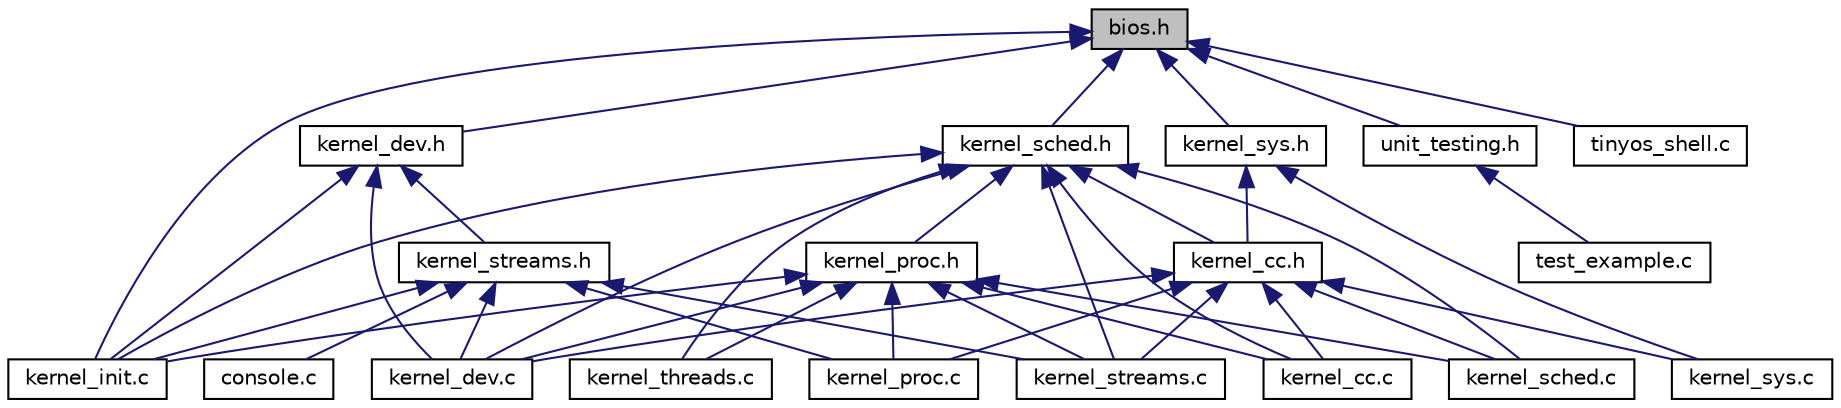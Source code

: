 digraph "bios.h"
{
  edge [fontname="Helvetica",fontsize="10",labelfontname="Helvetica",labelfontsize="10"];
  node [fontname="Helvetica",fontsize="10",shape=record];
  Node1 [label="bios.h",height=0.2,width=0.4,color="black", fillcolor="grey75", style="filled", fontcolor="black"];
  Node1 -> Node2 [dir="back",color="midnightblue",fontsize="10",style="solid"];
  Node2 [label="kernel_dev.h",height=0.2,width=0.4,color="black", fillcolor="white", style="filled",URL="$kernel__dev_8h.html",tooltip="Device management. "];
  Node2 -> Node3 [dir="back",color="midnightblue",fontsize="10",style="solid"];
  Node3 [label="kernel_streams.h",height=0.2,width=0.4,color="black", fillcolor="white", style="filled",URL="$kernel__streams_8h.html",tooltip="Support for I/O streams. "];
  Node3 -> Node4 [dir="back",color="midnightblue",fontsize="10",style="solid"];
  Node4 [label="console.c",height=0.2,width=0.4,color="black", fillcolor="white", style="filled",URL="$console_8c_source.html"];
  Node3 -> Node5 [dir="back",color="midnightblue",fontsize="10",style="solid"];
  Node5 [label="kernel_dev.c",height=0.2,width=0.4,color="black", fillcolor="white", style="filled",URL="$kernel__dev_8c_source.html"];
  Node3 -> Node6 [dir="back",color="midnightblue",fontsize="10",style="solid"];
  Node6 [label="kernel_init.c",height=0.2,width=0.4,color="black", fillcolor="white", style="filled",URL="$kernel__init_8c_source.html"];
  Node3 -> Node7 [dir="back",color="midnightblue",fontsize="10",style="solid"];
  Node7 [label="kernel_proc.c",height=0.2,width=0.4,color="black", fillcolor="white", style="filled",URL="$kernel__proc_8c_source.html"];
  Node3 -> Node8 [dir="back",color="midnightblue",fontsize="10",style="solid"];
  Node8 [label="kernel_streams.c",height=0.2,width=0.4,color="black", fillcolor="white", style="filled",URL="$kernel__streams_8c_source.html"];
  Node2 -> Node5 [dir="back",color="midnightblue",fontsize="10",style="solid"];
  Node2 -> Node6 [dir="back",color="midnightblue",fontsize="10",style="solid"];
  Node1 -> Node9 [dir="back",color="midnightblue",fontsize="10",style="solid"];
  Node9 [label="kernel_sched.h",height=0.2,width=0.4,color="black", fillcolor="white", style="filled",URL="$kernel__sched_8h.html",tooltip="TinyOS kernel: The Scheduler API. "];
  Node9 -> Node10 [dir="back",color="midnightblue",fontsize="10",style="solid"];
  Node10 [label="kernel_cc.c",height=0.2,width=0.4,color="black", fillcolor="white", style="filled",URL="$kernel__cc_8c.html",tooltip="The implementation for concurrency control . "];
  Node9 -> Node11 [dir="back",color="midnightblue",fontsize="10",style="solid"];
  Node11 [label="kernel_proc.h",height=0.2,width=0.4,color="black", fillcolor="white", style="filled",URL="$kernel__proc_8h.html",tooltip="The process table and process management. "];
  Node11 -> Node10 [dir="back",color="midnightblue",fontsize="10",style="solid"];
  Node11 -> Node5 [dir="back",color="midnightblue",fontsize="10",style="solid"];
  Node11 -> Node6 [dir="back",color="midnightblue",fontsize="10",style="solid"];
  Node11 -> Node7 [dir="back",color="midnightblue",fontsize="10",style="solid"];
  Node11 -> Node12 [dir="back",color="midnightblue",fontsize="10",style="solid"];
  Node12 [label="kernel_sched.c",height=0.2,width=0.4,color="black", fillcolor="white", style="filled",URL="$kernel__sched_8c_source.html"];
  Node11 -> Node8 [dir="back",color="midnightblue",fontsize="10",style="solid"];
  Node11 -> Node13 [dir="back",color="midnightblue",fontsize="10",style="solid"];
  Node13 [label="kernel_threads.c",height=0.2,width=0.4,color="black", fillcolor="white", style="filled",URL="$kernel__threads_8c_source.html"];
  Node9 -> Node14 [dir="back",color="midnightblue",fontsize="10",style="solid"];
  Node14 [label="kernel_cc.h",height=0.2,width=0.4,color="black", fillcolor="white", style="filled",URL="$kernel__cc_8h.html",tooltip="Concurrency and preemption control API. "];
  Node14 -> Node10 [dir="back",color="midnightblue",fontsize="10",style="solid"];
  Node14 -> Node5 [dir="back",color="midnightblue",fontsize="10",style="solid"];
  Node14 -> Node7 [dir="back",color="midnightblue",fontsize="10",style="solid"];
  Node14 -> Node12 [dir="back",color="midnightblue",fontsize="10",style="solid"];
  Node14 -> Node8 [dir="back",color="midnightblue",fontsize="10",style="solid"];
  Node14 -> Node15 [dir="back",color="midnightblue",fontsize="10",style="solid"];
  Node15 [label="kernel_sys.c",height=0.2,width=0.4,color="black", fillcolor="white", style="filled",URL="$kernel__sys_8c_source.html"];
  Node9 -> Node5 [dir="back",color="midnightblue",fontsize="10",style="solid"];
  Node9 -> Node6 [dir="back",color="midnightblue",fontsize="10",style="solid"];
  Node9 -> Node12 [dir="back",color="midnightblue",fontsize="10",style="solid"];
  Node9 -> Node8 [dir="back",color="midnightblue",fontsize="10",style="solid"];
  Node9 -> Node13 [dir="back",color="midnightblue",fontsize="10",style="solid"];
  Node1 -> Node16 [dir="back",color="midnightblue",fontsize="10",style="solid"];
  Node16 [label="kernel_sys.h",height=0.2,width=0.4,color="black", fillcolor="white", style="filled",URL="$kernel__sys_8h_source.html"];
  Node16 -> Node14 [dir="back",color="midnightblue",fontsize="10",style="solid"];
  Node16 -> Node15 [dir="back",color="midnightblue",fontsize="10",style="solid"];
  Node1 -> Node6 [dir="back",color="midnightblue",fontsize="10",style="solid"];
  Node1 -> Node17 [dir="back",color="midnightblue",fontsize="10",style="solid"];
  Node17 [label="unit_testing.h",height=0.2,width=0.4,color="black", fillcolor="white", style="filled",URL="$unit__testing_8h.html",tooltip="A library for coding and running unit tests. "];
  Node17 -> Node18 [dir="back",color="midnightblue",fontsize="10",style="solid"];
  Node18 [label="test_example.c",height=0.2,width=0.4,color="black", fillcolor="white", style="filled",URL="$test__example_8c_source.html"];
  Node1 -> Node19 [dir="back",color="midnightblue",fontsize="10",style="solid"];
  Node19 [label="tinyos_shell.c",height=0.2,width=0.4,color="black", fillcolor="white", style="filled",URL="$tinyos__shell_8c_source.html"];
}
